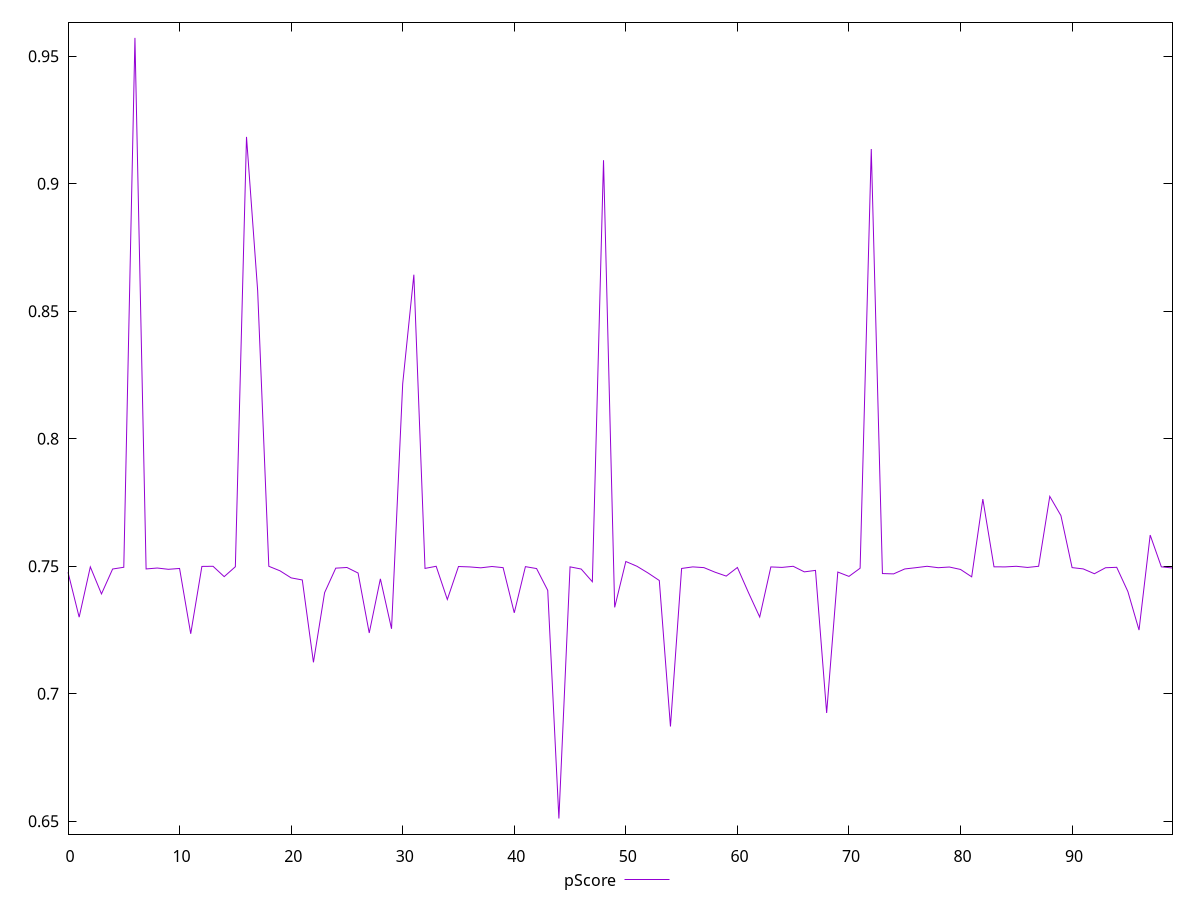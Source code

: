 reset

$pScore <<EOF
0 0.74766
1 0.7300422222222223
2 0.7497622222222222
3 0.73916
4 0.7489244444444445
5 0.7496155555555556
6 0.9571608333289623
7 0.7489533333333334
8 0.7493155555555555
9 0.7488144444444444
10 0.7491466666666666
11 0.7235433333333333
12 0.7499466666666667
13 0.75
14 0.7459366666666667
15 0.74982
16 0.9183441666762034
17 0.8580300000061591
18 0.75
19 0.7482233333333334
20 0.7454544444444444
21 0.7446355555555556
22 0.7123449999921851
23 0.7396577777777777
24 0.7492633333333333
25 0.7495311111111111
26 0.7473522222222222
27 0.7238511111111111
28 0.7450844444444444
29 0.7254911111111111
30 0.8215375000238418
31 0.864323333327969
32 0.7491655555555555
33 0.75
34 0.7369866666666667
35 0.74991
36 0.7497511111111111
37 0.7493966666666667
38 0.7499111111111111
39 0.7494633333333334
40 0.7317444444444444
41 0.7498577777875794
42 0.7491044444444445
43 0.7405522222222223
44 0.6511033333333334
45 0.7497722222222222
46 0.7489144444444444
47 0.7439355555555556
48 0.909220833381017
49 0.7338833333333333
50 0.7518758333226045
51 0.75
52 0.7473422222222222
53 0.7444233333333333
54 0.6871733333333333
55 0.7491444444444444
56 0.7497622222222222
57 0.7494711111111111
58 0.7476744444444444
59 0.7461522222222222
60 0.74953
61 0.7396077777777778
62 0.7301088888888889
63 0.7497477777777778
64 0.7495622222222222
65 0.75
66 0.7478088888888889
67 0.7483833333333333
68 0.6924777777777777
69 0.7477388888888888
70 0.7460366666666667
71 0.7492422222222223
72 0.9135933333386977
73 0.7471444444444445
74 0.7470177777777778
75 0.7489511111111111
76 0.7494488888888888
77 0.75
78 0.74944
79 0.7497088888888889
80 0.7487566666666666
81 0.7458644444444444
82 0.7763449999938409
83 0.7497955555555555
84 0.7497555555555555
85 0.75
86 0.7495444444444445
87 0.75
88 0.7773975000033776
89 0.7698641666521628
90 0.7494777777777778
91 0.7489677777777778
92 0.74708
93 0.7494277777777778
94 0.7495977777777778
95 0.7400955555555556
96 0.7249888888888889
97 0.7622399999946355
98 0.7497833333333334
99 0.7493222222222222
EOF

set key outside below
set xrange [0:99]
set yrange [0.6449821833334208:0.9632819833288748]
set trange [0.6449821833334208:0.9632819833288748]
set terminal svg size 640, 500 enhanced background rgb 'white'
set output "report_00013_2021-02-09T12-04-24.940Z/uses-rel-preconnect/samples/pages+cached+noadtech/pScore/values.svg"

plot $pScore title "pScore" with line

reset
